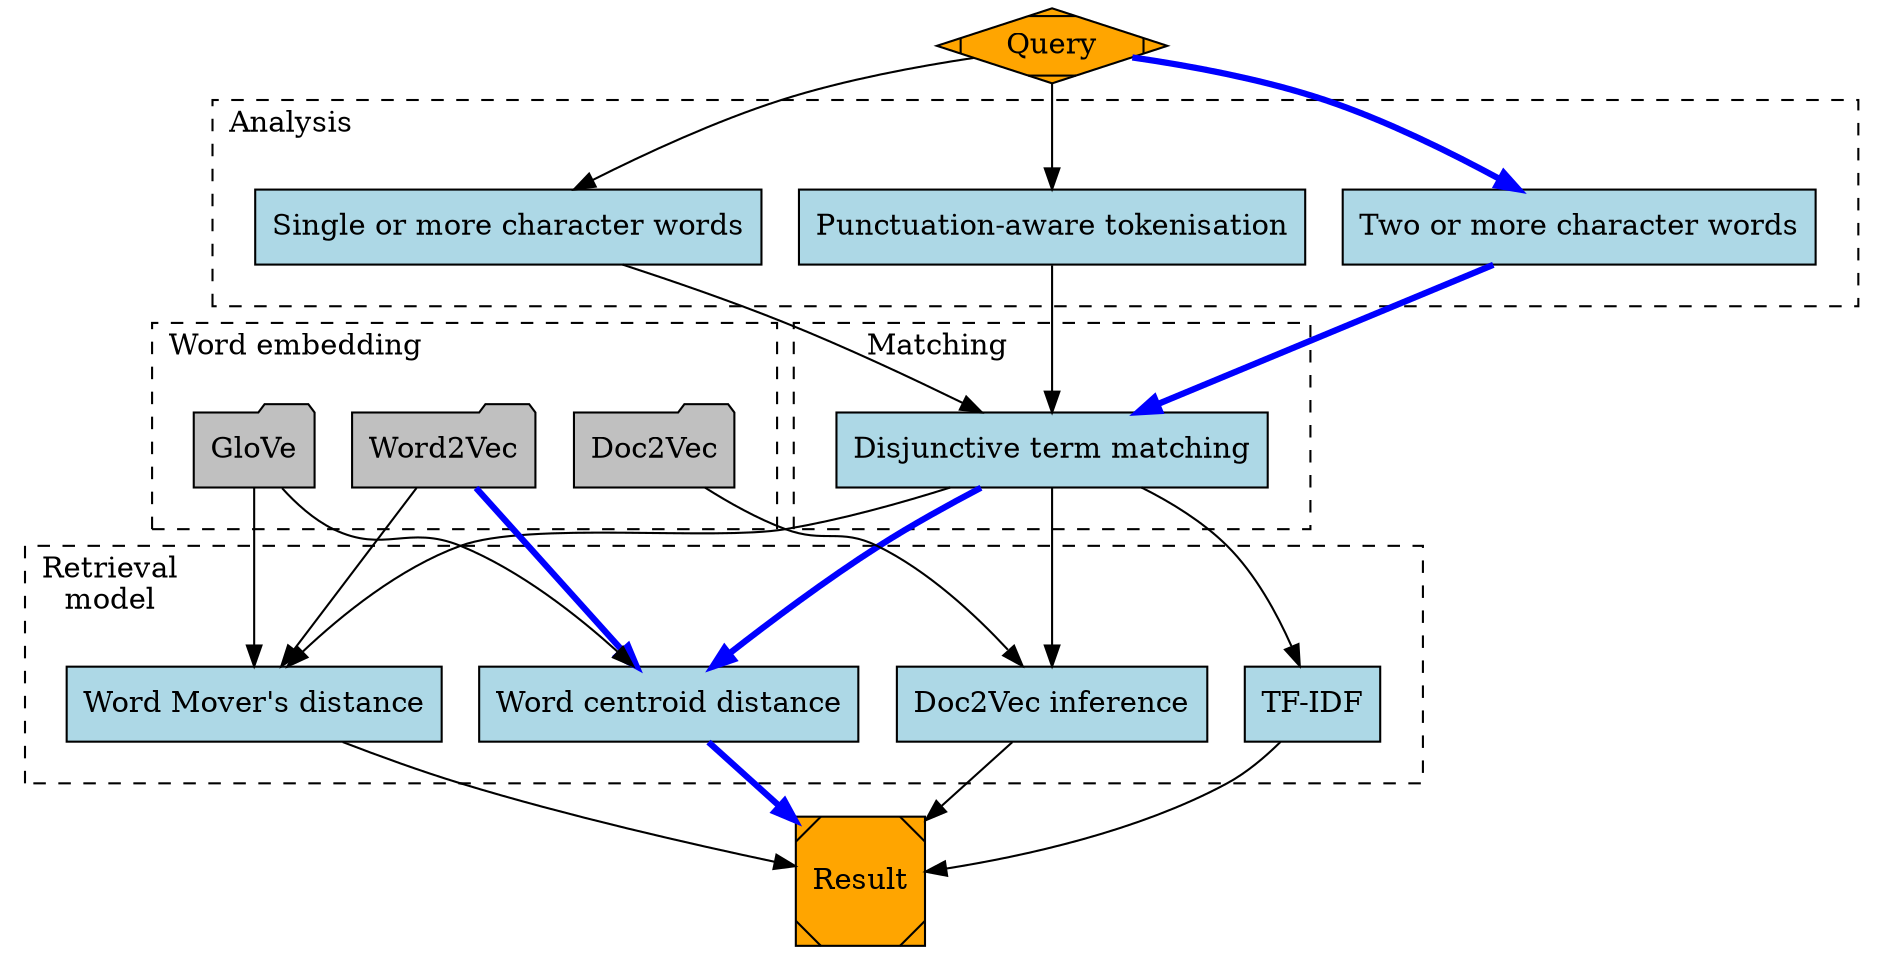 digraph G {
  labeljust=l;
  labelloc=t;
  rankdir=TB;
  node [shape=rect, style=filled, fillcolor=lightblue];
  subgraph cluster_matching {
    margin=20;
    rankdir=same;
    disj [label="Disjunctive term matching"];
    style=dashed;
    label="      Matching";
  }

  subgraph cluster_analysis {
    margin=20;
    style=dashed;
    label="Analysis";
    sklearn [label="Two or more character words"];
    nltk [label="Punctuation-aware tokenisation"];
    sword [label="Single or more character words"];
  }

  subgraph cluster_scoring {
    margin=20;
    style=dashed;
    label="Retrieval\nmodel";
    tfidf [label="TF-IDF"];
    wcd [label="Word centroid distance"];
    wmd [label="Word Mover's distance"];
    d2v [label="Doc2Vec inference"];
  }
  
  // subgraph cluster_expansion {
  //   label="Query expansion";
  //   CE [label="Centroid expansion"];
  //   EQE [label="Embedding-based query language models"];
  //   style=dashed;
  // }
  
  // Query -> CE, EQE -> Query;
  
  subgraph cluster_embedding {
    margin=20;
    Word2Vec [label="Word2Vec" shape=folder, fillcolor=grey] ;
    GloVe [label="GloVe"       shape=folder, fillcolor=grey] ;
    Doc2Vec [label="Doc2Vec"   shape=folder, fillcolor=grey] ;
    label="Word embedding";
    style=dashed;
  }

  Query [shape=Mdiamond, style=filled, fillcolor=orange];
  // QE [label="Query expansion", style=filled, fillcolor=turquoise];
  // QE -> Query -> QE;
  Result [shape=Msquare, style=filled, fillcolor=orange];

  Query -> nltk, sword;
  Query -> sklearn [color=blue, penwidth=3];
  // sklearn, nltk, sword -> CE, EQE -> disj;
  nltk, sword -> disj;
  sklearn -> disj [color=blue, penwidth=3];
  disj -> wmd, d2v, tfidf;

  disj -> wcd [color=blue, penwidth=3];

  GloVe -> wcd, wmd;
  Word2Vec -> wmd;
  Word2Vec -> wcd [color=blue, penwidth=3];
  Doc2Vec -> d2v;

  wmd, d2v, tfidf -> Result;
  wcd -> Result [color=blue, penwidth=3];
}
